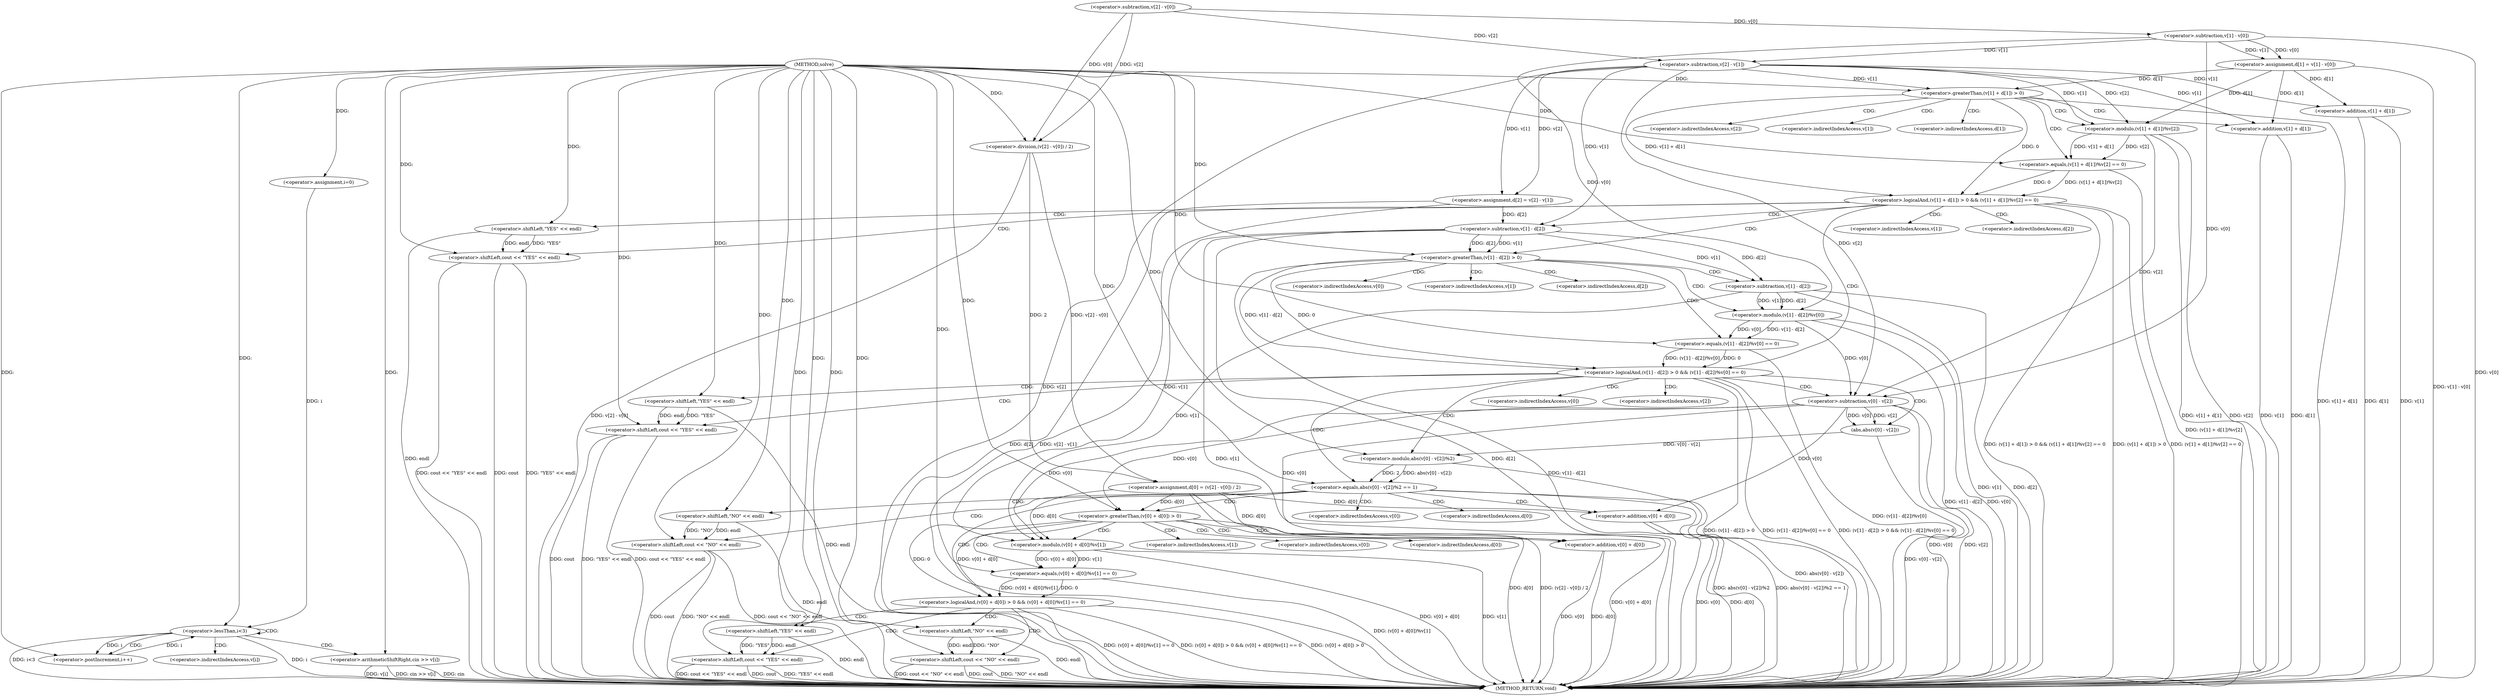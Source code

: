 digraph "solve" {  
"1000118" [label = "(METHOD,solve)" ]
"1000286" [label = "(METHOD_RETURN,void)" ]
"1000137" [label = "(<operator>.assignment,d[0] = (v[2] - v[0]) / 2)" ]
"1000150" [label = "(<operator>.assignment,d[1] = v[1] - v[0])" ]
"1000161" [label = "(<operator>.assignment,d[2] = v[2] - v[1])" ]
"1000124" [label = "(<operator>.assignment,i=0)" ]
"1000127" [label = "(<operator>.lessThan,i<3)" ]
"1000130" [label = "(<operator>.postIncrement,i++)" ]
"1000132" [label = "(<operator>.arithmeticShiftRight,cin >> v[i])" ]
"1000173" [label = "(<operator>.logicalAnd,(v[1] + d[1]) > 0 && (v[1] + d[1])%v[2] == 0)" ]
"1000196" [label = "(<operator>.shiftLeft,cout << \"YES\" << endl)" ]
"1000141" [label = "(<operator>.division,(v[2] - v[0]) / 2)" ]
"1000154" [label = "(<operator>.subtraction,v[1] - v[0])" ]
"1000165" [label = "(<operator>.subtraction,v[2] - v[1])" ]
"1000142" [label = "(<operator>.subtraction,v[2] - v[0])" ]
"1000174" [label = "(<operator>.greaterThan,(v[1] + d[1]) > 0)" ]
"1000183" [label = "(<operator>.equals,(v[1] + d[1])%v[2] == 0)" ]
"1000198" [label = "(<operator>.shiftLeft,\"YES\" << endl)" ]
"1000203" [label = "(<operator>.logicalAnd,(v[1] - d[2]) > 0 && (v[1] - d[2])%v[0] == 0)" ]
"1000226" [label = "(<operator>.shiftLeft,cout << \"YES\" << endl)" ]
"1000175" [label = "(<operator>.addition,v[1] + d[1])" ]
"1000184" [label = "(<operator>.modulo,(v[1] + d[1])%v[2])" ]
"1000185" [label = "(<operator>.addition,v[1] + d[1])" ]
"1000204" [label = "(<operator>.greaterThan,(v[1] - d[2]) > 0)" ]
"1000213" [label = "(<operator>.equals,(v[1] - d[2])%v[0] == 0)" ]
"1000228" [label = "(<operator>.shiftLeft,\"YES\" << endl)" ]
"1000233" [label = "(<operator>.equals,abs(v[0] - v[2])%2 == 1)" ]
"1000245" [label = "(<operator>.shiftLeft,cout << \"NO\" << endl)" ]
"1000205" [label = "(<operator>.subtraction,v[1] - d[2])" ]
"1000214" [label = "(<operator>.modulo,(v[1] - d[2])%v[0])" ]
"1000215" [label = "(<operator>.subtraction,v[1] - d[2])" ]
"1000234" [label = "(<operator>.modulo,abs(v[0] - v[2])%2)" ]
"1000247" [label = "(<operator>.shiftLeft,\"NO\" << endl)" ]
"1000252" [label = "(<operator>.logicalAnd,(v[0] + d[0]) > 0 && (v[0] + d[0])%v[1] == 0)" ]
"1000275" [label = "(<operator>.shiftLeft,cout << \"YES\" << endl)" ]
"1000235" [label = "(abs,abs(v[0] - v[2]))" ]
"1000281" [label = "(<operator>.shiftLeft,cout << \"NO\" << endl)" ]
"1000236" [label = "(<operator>.subtraction,v[0] - v[2])" ]
"1000253" [label = "(<operator>.greaterThan,(v[0] + d[0]) > 0)" ]
"1000262" [label = "(<operator>.equals,(v[0] + d[0])%v[1] == 0)" ]
"1000277" [label = "(<operator>.shiftLeft,\"YES\" << endl)" ]
"1000254" [label = "(<operator>.addition,v[0] + d[0])" ]
"1000263" [label = "(<operator>.modulo,(v[0] + d[0])%v[1])" ]
"1000283" [label = "(<operator>.shiftLeft,\"NO\" << endl)" ]
"1000264" [label = "(<operator>.addition,v[0] + d[0])" ]
"1000134" [label = "(<operator>.indirectIndexAccess,v[i])" ]
"1000192" [label = "(<operator>.indirectIndexAccess,v[2])" ]
"1000186" [label = "(<operator>.indirectIndexAccess,v[1])" ]
"1000189" [label = "(<operator>.indirectIndexAccess,d[1])" ]
"1000206" [label = "(<operator>.indirectIndexAccess,v[1])" ]
"1000209" [label = "(<operator>.indirectIndexAccess,d[2])" ]
"1000222" [label = "(<operator>.indirectIndexAccess,v[0])" ]
"1000216" [label = "(<operator>.indirectIndexAccess,v[1])" ]
"1000219" [label = "(<operator>.indirectIndexAccess,d[2])" ]
"1000237" [label = "(<operator>.indirectIndexAccess,v[0])" ]
"1000240" [label = "(<operator>.indirectIndexAccess,v[2])" ]
"1000255" [label = "(<operator>.indirectIndexAccess,v[0])" ]
"1000258" [label = "(<operator>.indirectIndexAccess,d[0])" ]
"1000271" [label = "(<operator>.indirectIndexAccess,v[1])" ]
"1000265" [label = "(<operator>.indirectIndexAccess,v[0])" ]
"1000268" [label = "(<operator>.indirectIndexAccess,d[0])" ]
  "1000127" -> "1000286"  [ label = "DDG: i"] 
  "1000127" -> "1000286"  [ label = "DDG: i<3"] 
  "1000137" -> "1000286"  [ label = "DDG: d[0]"] 
  "1000141" -> "1000286"  [ label = "DDG: v[2] - v[0]"] 
  "1000137" -> "1000286"  [ label = "DDG: (v[2] - v[0]) / 2"] 
  "1000154" -> "1000286"  [ label = "DDG: v[0]"] 
  "1000150" -> "1000286"  [ label = "DDG: v[1] - v[0]"] 
  "1000161" -> "1000286"  [ label = "DDG: d[2]"] 
  "1000165" -> "1000286"  [ label = "DDG: v[2]"] 
  "1000161" -> "1000286"  [ label = "DDG: v[2] - v[1]"] 
  "1000175" -> "1000286"  [ label = "DDG: v[1]"] 
  "1000175" -> "1000286"  [ label = "DDG: d[1]"] 
  "1000174" -> "1000286"  [ label = "DDG: v[1] + d[1]"] 
  "1000173" -> "1000286"  [ label = "DDG: (v[1] + d[1]) > 0"] 
  "1000185" -> "1000286"  [ label = "DDG: v[1]"] 
  "1000185" -> "1000286"  [ label = "DDG: d[1]"] 
  "1000184" -> "1000286"  [ label = "DDG: v[1] + d[1]"] 
  "1000184" -> "1000286"  [ label = "DDG: v[2]"] 
  "1000183" -> "1000286"  [ label = "DDG: (v[1] + d[1])%v[2]"] 
  "1000173" -> "1000286"  [ label = "DDG: (v[1] + d[1])%v[2] == 0"] 
  "1000173" -> "1000286"  [ label = "DDG: (v[1] + d[1]) > 0 && (v[1] + d[1])%v[2] == 0"] 
  "1000205" -> "1000286"  [ label = "DDG: v[1]"] 
  "1000205" -> "1000286"  [ label = "DDG: d[2]"] 
  "1000204" -> "1000286"  [ label = "DDG: v[1] - d[2]"] 
  "1000203" -> "1000286"  [ label = "DDG: (v[1] - d[2]) > 0"] 
  "1000215" -> "1000286"  [ label = "DDG: v[1]"] 
  "1000215" -> "1000286"  [ label = "DDG: d[2]"] 
  "1000214" -> "1000286"  [ label = "DDG: v[1] - d[2]"] 
  "1000214" -> "1000286"  [ label = "DDG: v[0]"] 
  "1000213" -> "1000286"  [ label = "DDG: (v[1] - d[2])%v[0]"] 
  "1000203" -> "1000286"  [ label = "DDG: (v[1] - d[2])%v[0] == 0"] 
  "1000203" -> "1000286"  [ label = "DDG: (v[1] - d[2]) > 0 && (v[1] - d[2])%v[0] == 0"] 
  "1000236" -> "1000286"  [ label = "DDG: v[0]"] 
  "1000236" -> "1000286"  [ label = "DDG: v[2]"] 
  "1000235" -> "1000286"  [ label = "DDG: v[0] - v[2]"] 
  "1000234" -> "1000286"  [ label = "DDG: abs(v[0] - v[2])"] 
  "1000233" -> "1000286"  [ label = "DDG: abs(v[0] - v[2])%2"] 
  "1000233" -> "1000286"  [ label = "DDG: abs(v[0] - v[2])%2 == 1"] 
  "1000254" -> "1000286"  [ label = "DDG: v[0]"] 
  "1000254" -> "1000286"  [ label = "DDG: d[0]"] 
  "1000253" -> "1000286"  [ label = "DDG: v[0] + d[0]"] 
  "1000252" -> "1000286"  [ label = "DDG: (v[0] + d[0]) > 0"] 
  "1000264" -> "1000286"  [ label = "DDG: v[0]"] 
  "1000264" -> "1000286"  [ label = "DDG: d[0]"] 
  "1000263" -> "1000286"  [ label = "DDG: v[0] + d[0]"] 
  "1000263" -> "1000286"  [ label = "DDG: v[1]"] 
  "1000262" -> "1000286"  [ label = "DDG: (v[0] + d[0])%v[1]"] 
  "1000252" -> "1000286"  [ label = "DDG: (v[0] + d[0])%v[1] == 0"] 
  "1000252" -> "1000286"  [ label = "DDG: (v[0] + d[0]) > 0 && (v[0] + d[0])%v[1] == 0"] 
  "1000281" -> "1000286"  [ label = "DDG: cout"] 
  "1000283" -> "1000286"  [ label = "DDG: endl"] 
  "1000281" -> "1000286"  [ label = "DDG: \"NO\" << endl"] 
  "1000281" -> "1000286"  [ label = "DDG: cout << \"NO\" << endl"] 
  "1000275" -> "1000286"  [ label = "DDG: cout"] 
  "1000277" -> "1000286"  [ label = "DDG: endl"] 
  "1000275" -> "1000286"  [ label = "DDG: \"YES\" << endl"] 
  "1000275" -> "1000286"  [ label = "DDG: cout << \"YES\" << endl"] 
  "1000245" -> "1000286"  [ label = "DDG: cout"] 
  "1000247" -> "1000286"  [ label = "DDG: endl"] 
  "1000245" -> "1000286"  [ label = "DDG: \"NO\" << endl"] 
  "1000245" -> "1000286"  [ label = "DDG: cout << \"NO\" << endl"] 
  "1000226" -> "1000286"  [ label = "DDG: cout"] 
  "1000228" -> "1000286"  [ label = "DDG: endl"] 
  "1000226" -> "1000286"  [ label = "DDG: \"YES\" << endl"] 
  "1000226" -> "1000286"  [ label = "DDG: cout << \"YES\" << endl"] 
  "1000196" -> "1000286"  [ label = "DDG: cout"] 
  "1000198" -> "1000286"  [ label = "DDG: endl"] 
  "1000196" -> "1000286"  [ label = "DDG: \"YES\" << endl"] 
  "1000196" -> "1000286"  [ label = "DDG: cout << \"YES\" << endl"] 
  "1000132" -> "1000286"  [ label = "DDG: v[i]"] 
  "1000132" -> "1000286"  [ label = "DDG: cin >> v[i]"] 
  "1000132" -> "1000286"  [ label = "DDG: cin"] 
  "1000141" -> "1000137"  [ label = "DDG: v[2] - v[0]"] 
  "1000141" -> "1000137"  [ label = "DDG: 2"] 
  "1000154" -> "1000150"  [ label = "DDG: v[1]"] 
  "1000154" -> "1000150"  [ label = "DDG: v[0]"] 
  "1000165" -> "1000161"  [ label = "DDG: v[2]"] 
  "1000165" -> "1000161"  [ label = "DDG: v[1]"] 
  "1000118" -> "1000124"  [ label = "DDG: "] 
  "1000124" -> "1000127"  [ label = "DDG: i"] 
  "1000130" -> "1000127"  [ label = "DDG: i"] 
  "1000118" -> "1000127"  [ label = "DDG: "] 
  "1000127" -> "1000130"  [ label = "DDG: i"] 
  "1000118" -> "1000130"  [ label = "DDG: "] 
  "1000118" -> "1000132"  [ label = "DDG: "] 
  "1000142" -> "1000141"  [ label = "DDG: v[0]"] 
  "1000142" -> "1000141"  [ label = "DDG: v[2]"] 
  "1000118" -> "1000141"  [ label = "DDG: "] 
  "1000142" -> "1000154"  [ label = "DDG: v[0]"] 
  "1000142" -> "1000165"  [ label = "DDG: v[2]"] 
  "1000154" -> "1000165"  [ label = "DDG: v[1]"] 
  "1000174" -> "1000173"  [ label = "DDG: 0"] 
  "1000174" -> "1000173"  [ label = "DDG: v[1] + d[1]"] 
  "1000183" -> "1000173"  [ label = "DDG: 0"] 
  "1000183" -> "1000173"  [ label = "DDG: (v[1] + d[1])%v[2]"] 
  "1000118" -> "1000196"  [ label = "DDG: "] 
  "1000198" -> "1000196"  [ label = "DDG: endl"] 
  "1000198" -> "1000196"  [ label = "DDG: \"YES\""] 
  "1000150" -> "1000174"  [ label = "DDG: d[1]"] 
  "1000165" -> "1000174"  [ label = "DDG: v[1]"] 
  "1000118" -> "1000174"  [ label = "DDG: "] 
  "1000184" -> "1000183"  [ label = "DDG: v[2]"] 
  "1000184" -> "1000183"  [ label = "DDG: v[1] + d[1]"] 
  "1000118" -> "1000183"  [ label = "DDG: "] 
  "1000118" -> "1000198"  [ label = "DDG: "] 
  "1000165" -> "1000175"  [ label = "DDG: v[1]"] 
  "1000150" -> "1000175"  [ label = "DDG: d[1]"] 
  "1000165" -> "1000184"  [ label = "DDG: v[1]"] 
  "1000150" -> "1000184"  [ label = "DDG: d[1]"] 
  "1000165" -> "1000184"  [ label = "DDG: v[2]"] 
  "1000204" -> "1000203"  [ label = "DDG: 0"] 
  "1000204" -> "1000203"  [ label = "DDG: v[1] - d[2]"] 
  "1000213" -> "1000203"  [ label = "DDG: (v[1] - d[2])%v[0]"] 
  "1000213" -> "1000203"  [ label = "DDG: 0"] 
  "1000118" -> "1000226"  [ label = "DDG: "] 
  "1000228" -> "1000226"  [ label = "DDG: endl"] 
  "1000228" -> "1000226"  [ label = "DDG: \"YES\""] 
  "1000165" -> "1000185"  [ label = "DDG: v[1]"] 
  "1000150" -> "1000185"  [ label = "DDG: d[1]"] 
  "1000205" -> "1000204"  [ label = "DDG: d[2]"] 
  "1000205" -> "1000204"  [ label = "DDG: v[1]"] 
  "1000118" -> "1000204"  [ label = "DDG: "] 
  "1000214" -> "1000213"  [ label = "DDG: v[0]"] 
  "1000214" -> "1000213"  [ label = "DDG: v[1] - d[2]"] 
  "1000118" -> "1000213"  [ label = "DDG: "] 
  "1000118" -> "1000228"  [ label = "DDG: "] 
  "1000165" -> "1000205"  [ label = "DDG: v[1]"] 
  "1000161" -> "1000205"  [ label = "DDG: d[2]"] 
  "1000215" -> "1000214"  [ label = "DDG: v[1]"] 
  "1000215" -> "1000214"  [ label = "DDG: d[2]"] 
  "1000154" -> "1000214"  [ label = "DDG: v[0]"] 
  "1000234" -> "1000233"  [ label = "DDG: 2"] 
  "1000234" -> "1000233"  [ label = "DDG: abs(v[0] - v[2])"] 
  "1000118" -> "1000233"  [ label = "DDG: "] 
  "1000118" -> "1000245"  [ label = "DDG: "] 
  "1000247" -> "1000245"  [ label = "DDG: \"NO\""] 
  "1000247" -> "1000245"  [ label = "DDG: endl"] 
  "1000205" -> "1000215"  [ label = "DDG: v[1]"] 
  "1000205" -> "1000215"  [ label = "DDG: d[2]"] 
  "1000235" -> "1000234"  [ label = "DDG: v[0] - v[2]"] 
  "1000118" -> "1000234"  [ label = "DDG: "] 
  "1000118" -> "1000247"  [ label = "DDG: "] 
  "1000236" -> "1000235"  [ label = "DDG: v[0]"] 
  "1000236" -> "1000235"  [ label = "DDG: v[2]"] 
  "1000253" -> "1000252"  [ label = "DDG: v[0] + d[0]"] 
  "1000253" -> "1000252"  [ label = "DDG: 0"] 
  "1000262" -> "1000252"  [ label = "DDG: (v[0] + d[0])%v[1]"] 
  "1000262" -> "1000252"  [ label = "DDG: 0"] 
  "1000118" -> "1000275"  [ label = "DDG: "] 
  "1000277" -> "1000275"  [ label = "DDG: \"YES\""] 
  "1000277" -> "1000275"  [ label = "DDG: endl"] 
  "1000154" -> "1000236"  [ label = "DDG: v[0]"] 
  "1000214" -> "1000236"  [ label = "DDG: v[0]"] 
  "1000165" -> "1000236"  [ label = "DDG: v[2]"] 
  "1000184" -> "1000236"  [ label = "DDG: v[2]"] 
  "1000236" -> "1000253"  [ label = "DDG: v[0]"] 
  "1000137" -> "1000253"  [ label = "DDG: d[0]"] 
  "1000118" -> "1000253"  [ label = "DDG: "] 
  "1000263" -> "1000262"  [ label = "DDG: v[1]"] 
  "1000263" -> "1000262"  [ label = "DDG: v[0] + d[0]"] 
  "1000118" -> "1000262"  [ label = "DDG: "] 
  "1000118" -> "1000277"  [ label = "DDG: "] 
  "1000118" -> "1000281"  [ label = "DDG: "] 
  "1000283" -> "1000281"  [ label = "DDG: endl"] 
  "1000283" -> "1000281"  [ label = "DDG: \"NO\""] 
  "1000236" -> "1000254"  [ label = "DDG: v[0]"] 
  "1000137" -> "1000254"  [ label = "DDG: d[0]"] 
  "1000236" -> "1000263"  [ label = "DDG: v[0]"] 
  "1000137" -> "1000263"  [ label = "DDG: d[0]"] 
  "1000205" -> "1000263"  [ label = "DDG: v[1]"] 
  "1000215" -> "1000263"  [ label = "DDG: v[1]"] 
  "1000118" -> "1000283"  [ label = "DDG: "] 
  "1000236" -> "1000264"  [ label = "DDG: v[0]"] 
  "1000137" -> "1000264"  [ label = "DDG: d[0]"] 
  "1000127" -> "1000127"  [ label = "CDG: "] 
  "1000127" -> "1000132"  [ label = "CDG: "] 
  "1000127" -> "1000130"  [ label = "CDG: "] 
  "1000127" -> "1000134"  [ label = "CDG: "] 
  "1000173" -> "1000204"  [ label = "CDG: "] 
  "1000173" -> "1000206"  [ label = "CDG: "] 
  "1000173" -> "1000198"  [ label = "CDG: "] 
  "1000173" -> "1000196"  [ label = "CDG: "] 
  "1000173" -> "1000203"  [ label = "CDG: "] 
  "1000173" -> "1000205"  [ label = "CDG: "] 
  "1000173" -> "1000209"  [ label = "CDG: "] 
  "1000174" -> "1000183"  [ label = "CDG: "] 
  "1000174" -> "1000192"  [ label = "CDG: "] 
  "1000174" -> "1000185"  [ label = "CDG: "] 
  "1000174" -> "1000186"  [ label = "CDG: "] 
  "1000174" -> "1000189"  [ label = "CDG: "] 
  "1000174" -> "1000184"  [ label = "CDG: "] 
  "1000203" -> "1000233"  [ label = "CDG: "] 
  "1000203" -> "1000236"  [ label = "CDG: "] 
  "1000203" -> "1000235"  [ label = "CDG: "] 
  "1000203" -> "1000240"  [ label = "CDG: "] 
  "1000203" -> "1000226"  [ label = "CDG: "] 
  "1000203" -> "1000234"  [ label = "CDG: "] 
  "1000203" -> "1000237"  [ label = "CDG: "] 
  "1000203" -> "1000228"  [ label = "CDG: "] 
  "1000204" -> "1000216"  [ label = "CDG: "] 
  "1000204" -> "1000219"  [ label = "CDG: "] 
  "1000204" -> "1000222"  [ label = "CDG: "] 
  "1000204" -> "1000214"  [ label = "CDG: "] 
  "1000204" -> "1000213"  [ label = "CDG: "] 
  "1000204" -> "1000215"  [ label = "CDG: "] 
  "1000233" -> "1000258"  [ label = "CDG: "] 
  "1000233" -> "1000255"  [ label = "CDG: "] 
  "1000233" -> "1000254"  [ label = "CDG: "] 
  "1000233" -> "1000245"  [ label = "CDG: "] 
  "1000233" -> "1000247"  [ label = "CDG: "] 
  "1000233" -> "1000253"  [ label = "CDG: "] 
  "1000233" -> "1000252"  [ label = "CDG: "] 
  "1000252" -> "1000277"  [ label = "CDG: "] 
  "1000252" -> "1000281"  [ label = "CDG: "] 
  "1000252" -> "1000283"  [ label = "CDG: "] 
  "1000252" -> "1000275"  [ label = "CDG: "] 
  "1000253" -> "1000268"  [ label = "CDG: "] 
  "1000253" -> "1000265"  [ label = "CDG: "] 
  "1000253" -> "1000263"  [ label = "CDG: "] 
  "1000253" -> "1000262"  [ label = "CDG: "] 
  "1000253" -> "1000271"  [ label = "CDG: "] 
  "1000253" -> "1000264"  [ label = "CDG: "] 
}
